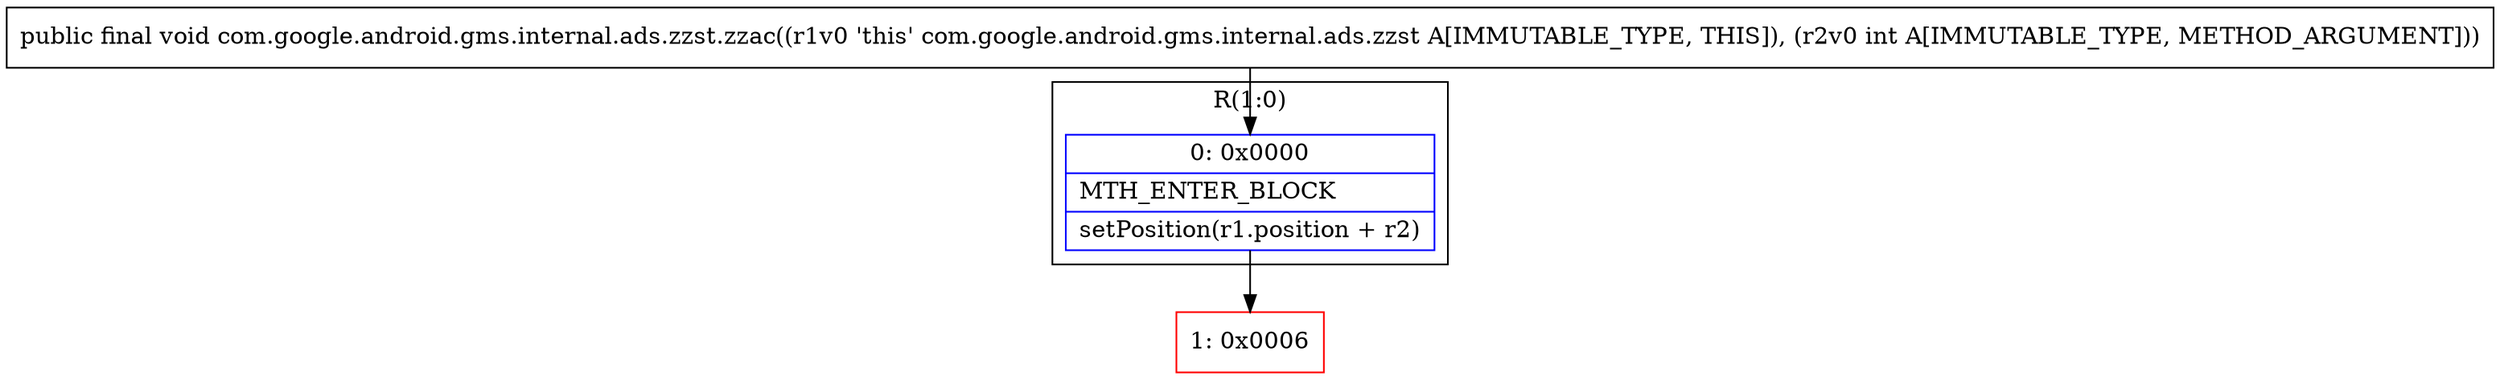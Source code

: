 digraph "CFG forcom.google.android.gms.internal.ads.zzst.zzac(I)V" {
subgraph cluster_Region_2140818746 {
label = "R(1:0)";
node [shape=record,color=blue];
Node_0 [shape=record,label="{0\:\ 0x0000|MTH_ENTER_BLOCK\l|setPosition(r1.position + r2)\l}"];
}
Node_1 [shape=record,color=red,label="{1\:\ 0x0006}"];
MethodNode[shape=record,label="{public final void com.google.android.gms.internal.ads.zzst.zzac((r1v0 'this' com.google.android.gms.internal.ads.zzst A[IMMUTABLE_TYPE, THIS]), (r2v0 int A[IMMUTABLE_TYPE, METHOD_ARGUMENT])) }"];
MethodNode -> Node_0;
Node_0 -> Node_1;
}

